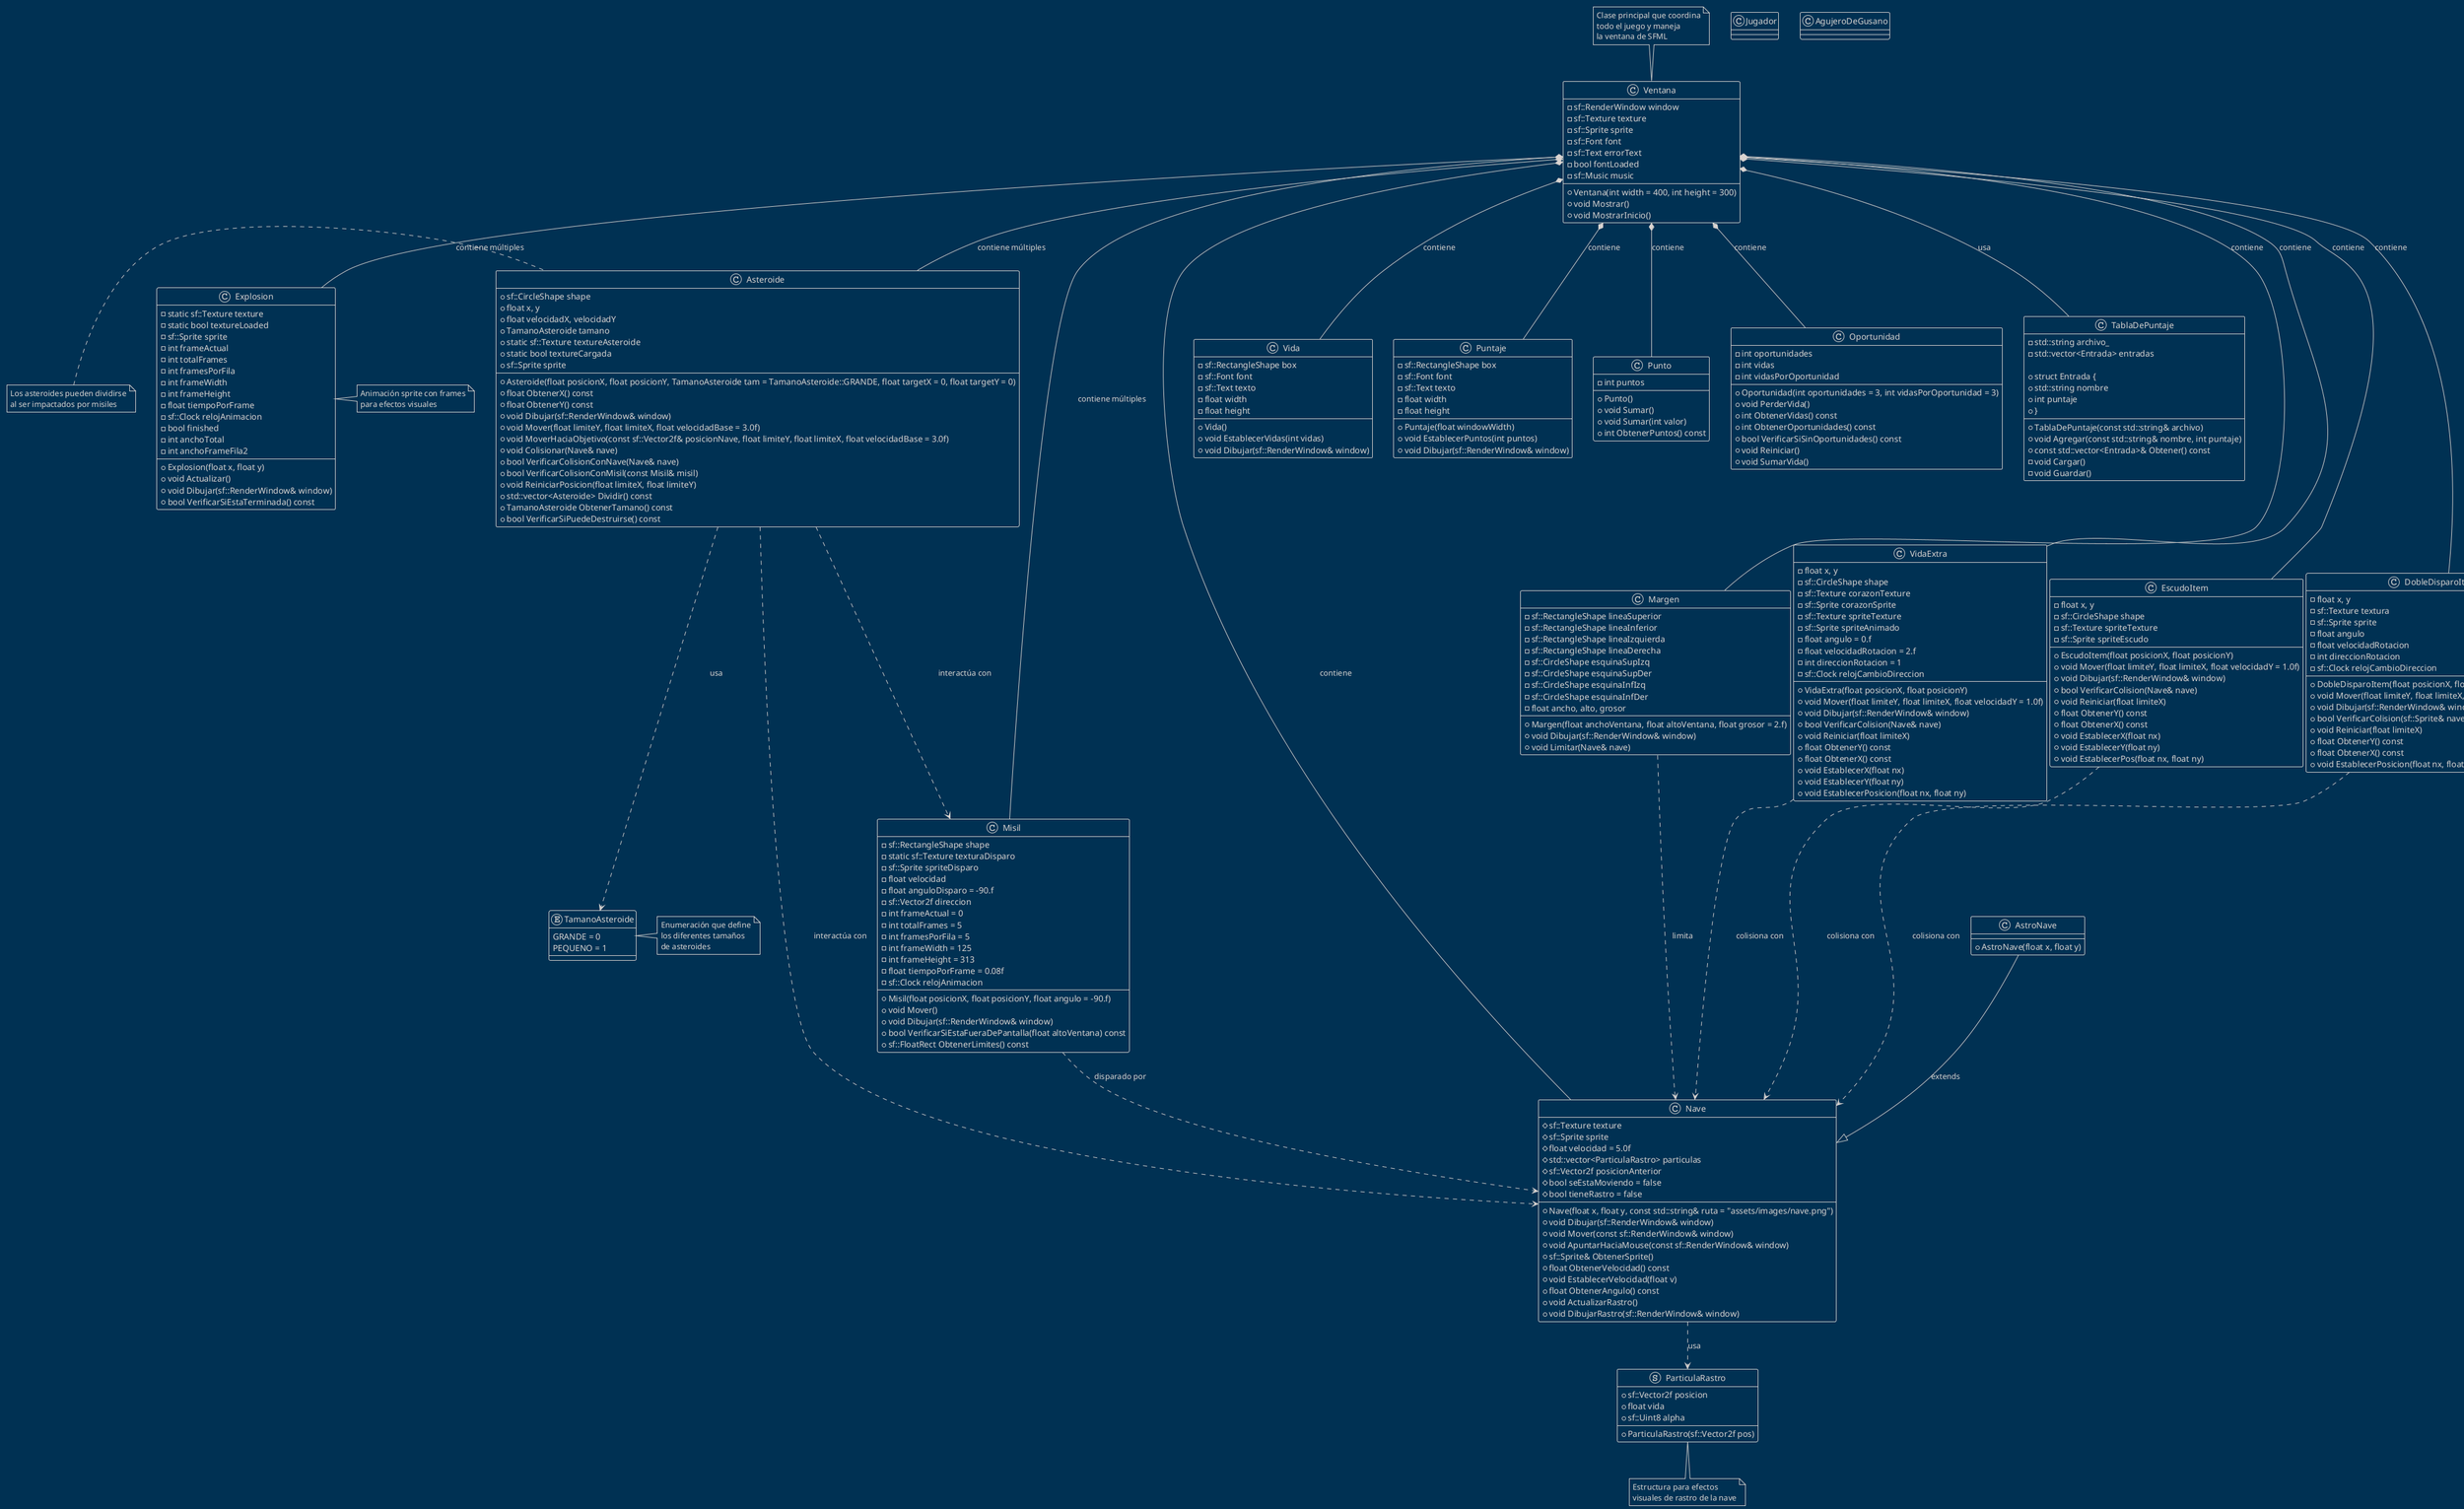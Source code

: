 @startuml AsteroidsDiagramaCompleto

!theme blueprint

' ==================== ESTRUCTURAS ====================
struct ParticulaRastro {
    + sf::Vector2f posicion
    + float vida
    + sf::Uint8 alpha
    + ParticulaRastro(sf::Vector2f pos)
}

' ==================== ENUMERACIONES ====================
enum TamanoAsteroide {
    GRANDE = 0
    PEQUENO = 1
}

' ==================== CLASE PRINCIPAL ====================
class Ventana {
    - sf::RenderWindow window
    - sf::Texture texture
    - sf::Sprite sprite
    - sf::Font font
    - sf::Text errorText
    - bool fontLoaded
    - sf::Music music
    
    + Ventana(int width = 400, int height = 300)
    + void Mostrar()
    + void MostrarInicio()
}

' ==================== CLASES DE JUEGO ====================
class Nave {
    # sf::Texture texture
    # sf::Sprite sprite
    # float velocidad = 5.0f
    # std::vector<ParticulaRastro> particulas
    # sf::Vector2f posicionAnterior
    # bool seEstaMoviendo = false
    # bool tieneRastro = false
    
    + Nave(float x, float y, const std::string& ruta = "assets/images/nave.png")
    + void Dibujar(sf::RenderWindow& window)
    + void Mover(const sf::RenderWindow& window)
    + void ApuntarHaciaMouse(const sf::RenderWindow& window)
    + sf::Sprite& ObtenerSprite()
    + float ObtenerVelocidad() const
    + void EstablecerVelocidad(float v)
    + float ObtenerAngulo() const
    + void ActualizarRastro()
    + void DibujarRastro(sf::RenderWindow& window)
}

class AstroNave {
    + AstroNave(float x, float y)
}

class Asteroide {
    + sf::CircleShape shape
    + float x, y
    + float velocidadX, velocidadY
    + TamanoAsteroide tamano
    + static sf::Texture textureAsteroide
    + static bool textureCargada
    + sf::Sprite sprite
    
    + Asteroide(float posicionX, float posicionY, TamanoAsteroide tam = TamanoAsteroide::GRANDE, float targetX = 0, float targetY = 0)
    + float ObtenerX() const
    + float ObtenerY() const
    + void Dibujar(sf::RenderWindow& window)
    + void Mover(float limiteY, float limiteX, float velocidadBase = 3.0f)
    + void MoverHaciaObjetivo(const sf::Vector2f& posicionNave, float limiteY, float limiteX, float velocidadBase = 3.0f)
    + void Colisionar(Nave& nave)
    + bool VerificarColisionConNave(Nave& nave)
    + bool VerificarColisionConMisil(const Misil& misil)
    + void ReiniciarPosicion(float limiteX, float limiteY)
    + std::vector<Asteroide> Dividir() const
    + TamanoAsteroide ObtenerTamano() const
    + bool VerificarSiPuedeDestruirse() const
}

class Misil {
    - sf::RectangleShape shape
    - static sf::Texture texturaDisparo
    - sf::Sprite spriteDisparo
    - float velocidad
    - float anguloDisparo = -90.f
    - sf::Vector2f direccion
    - int frameActual = 0
    - int totalFrames = 5
    - int framesPorFila = 5
    - int frameWidth = 125
    - int frameHeight = 313
    - float tiempoPorFrame = 0.08f
    - sf::Clock relojAnimacion
    
    + Misil(float posicionX, float posicionY, float angulo = -90.f)
    + void Mover()
    + void Dibujar(sf::RenderWindow& window)
    + bool VerificarSiEstaFueraDePantalla(float altoVentana) const
    + sf::FloatRect ObtenerLimites() const
}

class Explosion {
    - static sf::Texture texture
    - static bool textureLoaded
    - sf::Sprite sprite
    - int frameActual
    - int totalFrames
    - int framesPorFila
    - int frameWidth
    - int frameHeight
    - float tiempoPorFrame
    - sf::Clock relojAnimacion
    - bool finished
    - int anchoTotal
    - int anchoFrameFila2
    
    + Explosion(float x, float y)
    + void Actualizar()
    + void Dibujar(sf::RenderWindow& window)
    + bool VerificarSiEstaTerminada() const
}

' ==================== CLASES DE INTERFAZ ====================
class Margen {
    - sf::RectangleShape lineaSuperior
    - sf::RectangleShape lineaInferior
    - sf::RectangleShape lineaIzquierda
    - sf::RectangleShape lineaDerecha
    - sf::CircleShape esquinaSupIzq
    - sf::CircleShape esquinaSupDer
    - sf::CircleShape esquinaInfIzq
    - sf::CircleShape esquinaInfDer
    - float ancho, alto, grosor
    
    + Margen(float anchoVentana, float altoVentana, float grosor = 2.f)
    + void Dibujar(sf::RenderWindow& window)
    + void Limitar(Nave& nave)
}

class Vida {
    - sf::RectangleShape box
    - sf::Font font
    - sf::Text texto
    - float width
    - float height
    
    + Vida()
    + void EstablecerVidas(int vidas)
    + void Dibujar(sf::RenderWindow& window)
}

class Puntaje {
    - sf::RectangleShape box
    - sf::Font font
    - sf::Text texto
    - float width
    - float height
    
    + Puntaje(float windowWidth)
    + void EstablecerPuntos(int puntos)
    + void Dibujar(sf::RenderWindow& window)
}

' ==================== CLASES DE LOGICA ====================
class Punto {
    - int puntos
    
    + Punto()
    + void Sumar()
    + void Sumar(int valor)
    + int ObtenerPuntos() const
}

class Oportunidad {
    - int oportunidades
    - int vidas
    - int vidasPorOportunidad
    
    + Oportunidad(int oportunidades = 3, int vidasPorOportunidad = 3)
    + void PerderVida()
    + int ObtenerVidas() const
    + int ObtenerOportunidades() const
    + bool VerificarSiSinOportunidades() const
    + void Reiniciar()
    + void SumarVida()
}

class TablaDePuntaje {
    - std::string archivo_
    - std::vector<Entrada> entradas
    
    + struct Entrada {
    +     std::string nombre
    +     int puntaje
    + }
    
    + TablaDePuntaje(const std::string& archivo)
    + void Agregar(const std::string& nombre, int puntaje)
    + const std::vector<Entrada>& Obtener() const
    - void Cargar()
    - void Guardar()
}

' ==================== CLASES DE ITEMS ====================
class VidaExtra {
    - float x, y
    - sf::CircleShape shape
    - sf::Texture corazonTexture
    - sf::Sprite corazonSprite
    - sf::Texture spriteTexture
    - sf::Sprite spriteAnimado
    - float angulo = 0.f
    - float velocidadRotacion = 2.f
    - int direccionRotacion = 1
    - sf::Clock relojCambioDireccion
    
    + VidaExtra(float posicionX, float posicionY)
    + void Mover(float limiteY, float limiteX, float velocidadY = 1.0f)
    + void Dibujar(sf::RenderWindow& window)
    + bool VerificarColision(Nave& nave)
    + void Reiniciar(float limiteX)
    + float ObtenerY() const
    + float ObtenerX() const
    + void EstablecerX(float nx)
    + void EstablecerY(float ny)
    + void EstablecerPosicion(float nx, float ny)
}

class EscudoItem {
    - float x, y
    - sf::CircleShape shape
    - sf::Texture spriteTexture
    - sf::Sprite spriteEscudo
    
    + EscudoItem(float posicionX, float posicionY)
    + void Mover(float limiteY, float limiteX, float velocidadY = 1.0f)
    + void Dibujar(sf::RenderWindow& window)
    + bool VerificarColision(Nave& nave)
    + void Reiniciar(float limiteX)
    + float ObtenerY() const
    + float ObtenerX() const
    + void EstablecerX(float nx)
    + void EstablecerY(float ny)
    + void EstablecerPos(float nx, float ny)
}

class DobleDisparoItem {
    - float x, y
    - sf::Texture textura
    - sf::Sprite sprite
    - float angulo
    - float velocidadRotacion
    - int direccionRotacion
    - sf::Clock relojCambioDireccion
    
    + DobleDisparoItem(float posicionX, float posicionY)
    + void Mover(float limiteY, float limiteX, float velocidadY = 1.0f)
    + void Dibujar(sf::RenderWindow& window)
    + bool VerificarColision(sf::Sprite& naveSprite)
    + void Reiniciar(float limiteX)
    + float ObtenerY() const
    + float ObtenerX() const
    + void EstablecerPosicion(float nx, float ny)
}

' ==================== CLASES VACIAS/FUTURAS ====================
class Jugador {
    ' ... vacío de momento ...
}

class AgujeroDeGusano {
    ' ... definición futura ...
}

' ==================== RELACIONES ====================

' Herencia
AstroNave --|> Nave : extends

' Composición y Agregación
Ventana *-- Nave : contiene
Ventana *-- Asteroide : contiene múltiples
Ventana *-- Misil : contiene múltiples
Ventana *-- Explosion : contiene múltiples
Ventana *-- Margen : contiene
Ventana *-- Vida : contiene
Ventana *-- Puntaje : contiene
Ventana *-- Punto : contiene
Ventana *-- Oportunidad : contiene
Ventana *-- VidaExtra : contiene
Ventana *-- EscudoItem : contiene
Ventana *-- DobleDisparoItem : contiene
Ventana *-- TablaDePuntaje : usa

' Dependencias
Nave ..> ParticulaRastro : usa
Asteroide ..> TamanoAsteroide : usa
Asteroide ..> Nave : interactúa con
Asteroide ..> Misil : interactúa con
Misil ..> Nave : disparado por
VidaExtra ..> Nave : colisiona con
EscudoItem ..> Nave : colisiona con
DobleDisparoItem ..> Nave : colisiona con
Margen ..> Nave : limita

' Notas adicionales
note top of Ventana : Clase principal que coordina\ntodo el juego y maneja\nla ventana de SFML

note right of TamanoAsteroide : Enumeración que define\nlos diferentes tamaños\nde asteroides

note bottom of ParticulaRastro : Estructura para efectos\nvisuales de rastro de la nave

note left of Asteroide : Los asteroides pueden dividirse\nal ser impactados por misiles

note right of Explosion : Animación sprite con frames\npara efectos visuales

@enduml
